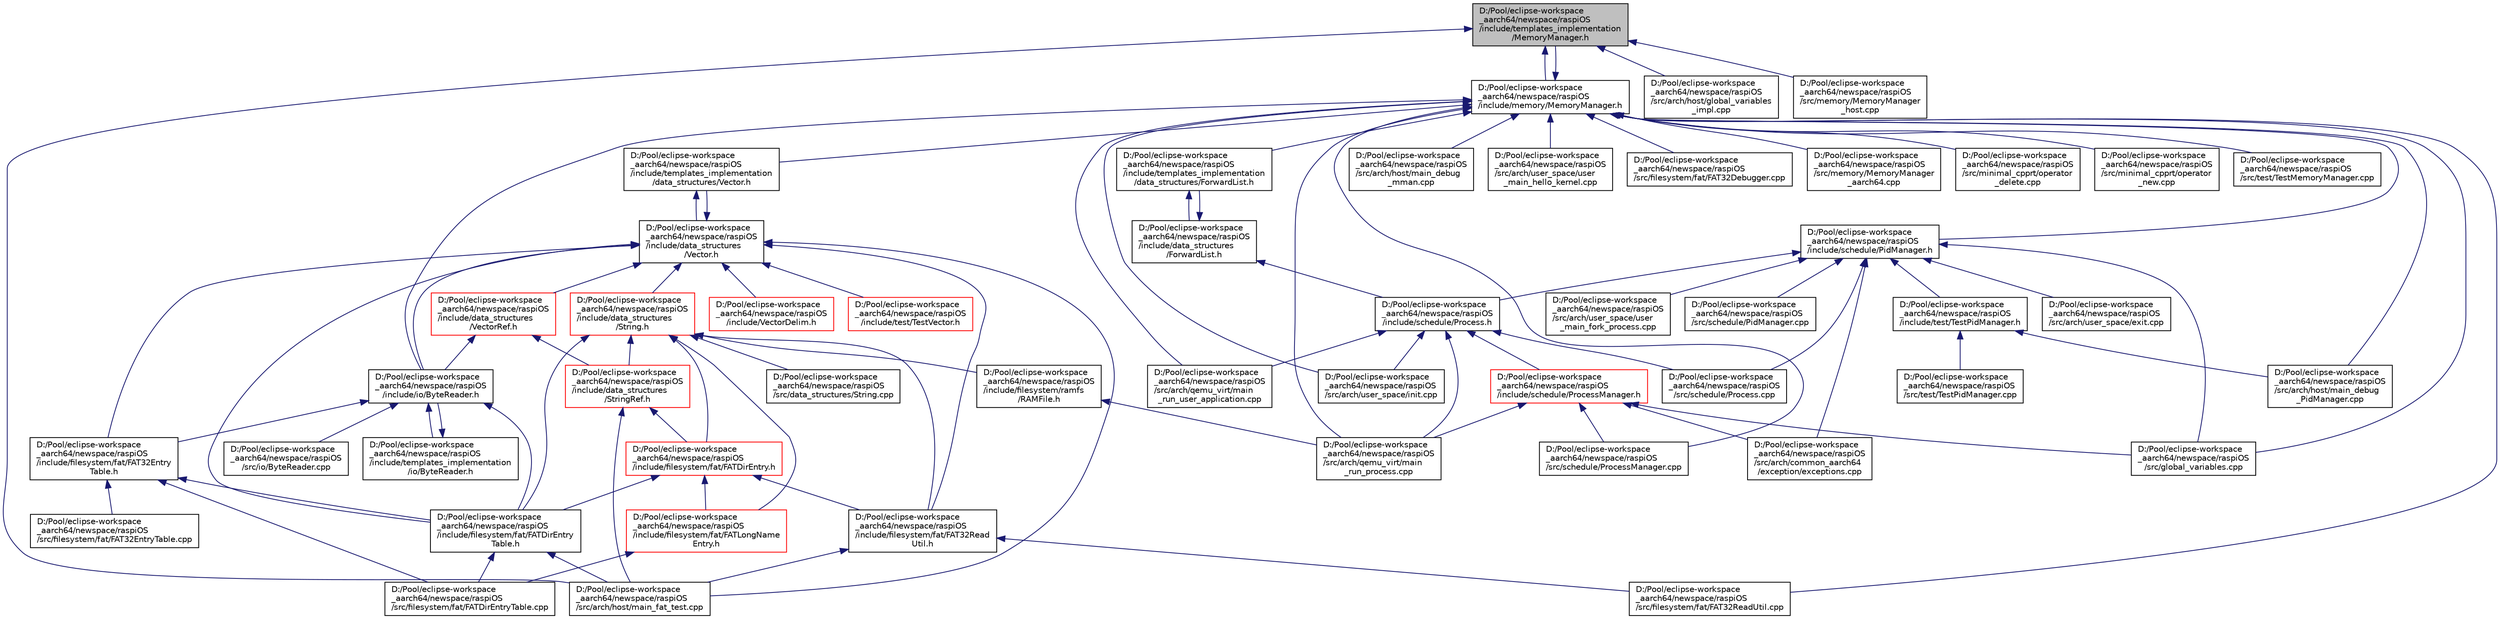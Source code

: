 digraph "D:/Pool/eclipse-workspace_aarch64/newspace/raspiOS/include/templates_implementation/MemoryManager.h"
{
  edge [fontname="Helvetica",fontsize="10",labelfontname="Helvetica",labelfontsize="10"];
  node [fontname="Helvetica",fontsize="10",shape=record];
  Node2239 [label="D:/Pool/eclipse-workspace\l_aarch64/newspace/raspiOS\l/include/templates_implementation\l/MemoryManager.h",height=0.2,width=0.4,color="black", fillcolor="grey75", style="filled", fontcolor="black"];
  Node2239 -> Node2240 [dir="back",color="midnightblue",fontsize="10",style="solid",fontname="Helvetica"];
  Node2240 [label="D:/Pool/eclipse-workspace\l_aarch64/newspace/raspiOS\l/include/memory/MemoryManager.h",height=0.2,width=0.4,color="black", fillcolor="white", style="filled",URL="$d6/d76/memory_2_memory_manager_8h.html"];
  Node2240 -> Node2241 [dir="back",color="midnightblue",fontsize="10",style="solid",fontname="Helvetica"];
  Node2241 [label="D:/Pool/eclipse-workspace\l_aarch64/newspace/raspiOS\l/include/templates_implementation\l/data_structures/ForwardList.h",height=0.2,width=0.4,color="black", fillcolor="white", style="filled",URL="$d6/d60/templates__implementation_2data__structures_2_forward_list_8h.html"];
  Node2241 -> Node2242 [dir="back",color="midnightblue",fontsize="10",style="solid",fontname="Helvetica"];
  Node2242 [label="D:/Pool/eclipse-workspace\l_aarch64/newspace/raspiOS\l/include/data_structures\l/ForwardList.h",height=0.2,width=0.4,color="black", fillcolor="white", style="filled",URL="$d8/db0/data__structures_2_forward_list_8h.html"];
  Node2242 -> Node2241 [dir="back",color="midnightblue",fontsize="10",style="solid",fontname="Helvetica"];
  Node2242 -> Node2243 [dir="back",color="midnightblue",fontsize="10",style="solid",fontname="Helvetica"];
  Node2243 [label="D:/Pool/eclipse-workspace\l_aarch64/newspace/raspiOS\l/include/schedule/Process.h",height=0.2,width=0.4,color="black", fillcolor="white", style="filled",URL="$dd/d77/_process_8h.html"];
  Node2243 -> Node2244 [dir="back",color="midnightblue",fontsize="10",style="solid",fontname="Helvetica"];
  Node2244 [label="D:/Pool/eclipse-workspace\l_aarch64/newspace/raspiOS\l/include/schedule/ProcessManager.h",height=0.2,width=0.4,color="red", fillcolor="white", style="filled",URL="$dc/dd6/schedule_2_process_manager_8h.html"];
  Node2244 -> Node2246 [dir="back",color="midnightblue",fontsize="10",style="solid",fontname="Helvetica"];
  Node2246 [label="D:/Pool/eclipse-workspace\l_aarch64/newspace/raspiOS\l/src/arch/common_aarch64\l/exception/exceptions.cpp",height=0.2,width=0.4,color="black", fillcolor="white", style="filled",URL="$dd/d12/exceptions_8cpp.html"];
  Node2244 -> Node2247 [dir="back",color="midnightblue",fontsize="10",style="solid",fontname="Helvetica"];
  Node2247 [label="D:/Pool/eclipse-workspace\l_aarch64/newspace/raspiOS\l/src/arch/qemu_virt/main\l_run_process.cpp",height=0.2,width=0.4,color="black", fillcolor="white", style="filled",URL="$d9/d35/main__run__process_8cpp.html"];
  Node2244 -> Node2248 [dir="back",color="midnightblue",fontsize="10",style="solid",fontname="Helvetica"];
  Node2248 [label="D:/Pool/eclipse-workspace\l_aarch64/newspace/raspiOS\l/src/global_variables.cpp",height=0.2,width=0.4,color="black", fillcolor="white", style="filled",URL="$d9/d90/global__variables_8cpp.html"];
  Node2244 -> Node2249 [dir="back",color="midnightblue",fontsize="10",style="solid",fontname="Helvetica"];
  Node2249 [label="D:/Pool/eclipse-workspace\l_aarch64/newspace/raspiOS\l/src/schedule/ProcessManager.cpp",height=0.2,width=0.4,color="black", fillcolor="white", style="filled",URL="$d8/d3c/_process_manager_8cpp.html"];
  Node2243 -> Node2247 [dir="back",color="midnightblue",fontsize="10",style="solid",fontname="Helvetica"];
  Node2243 -> Node2250 [dir="back",color="midnightblue",fontsize="10",style="solid",fontname="Helvetica"];
  Node2250 [label="D:/Pool/eclipse-workspace\l_aarch64/newspace/raspiOS\l/src/arch/qemu_virt/main\l_run_user_application.cpp",height=0.2,width=0.4,color="black", fillcolor="white", style="filled",URL="$d3/d50/main__run__user__application_8cpp.html"];
  Node2243 -> Node2251 [dir="back",color="midnightblue",fontsize="10",style="solid",fontname="Helvetica"];
  Node2251 [label="D:/Pool/eclipse-workspace\l_aarch64/newspace/raspiOS\l/src/arch/user_space/init.cpp",height=0.2,width=0.4,color="black", fillcolor="white", style="filled",URL="$d0/dc9/init_8cpp.html"];
  Node2243 -> Node2252 [dir="back",color="midnightblue",fontsize="10",style="solid",fontname="Helvetica"];
  Node2252 [label="D:/Pool/eclipse-workspace\l_aarch64/newspace/raspiOS\l/src/schedule/Process.cpp",height=0.2,width=0.4,color="black", fillcolor="white", style="filled",URL="$dd/d2b/_process_8cpp.html"];
  Node2240 -> Node2239 [dir="back",color="midnightblue",fontsize="10",style="solid",fontname="Helvetica"];
  Node2240 -> Node2253 [dir="back",color="midnightblue",fontsize="10",style="solid",fontname="Helvetica"];
  Node2253 [label="D:/Pool/eclipse-workspace\l_aarch64/newspace/raspiOS\l/include/templates_implementation\l/data_structures/Vector.h",height=0.2,width=0.4,color="black", fillcolor="white", style="filled",URL="$d6/d5d/templates__implementation_2data__structures_2_vector_8h.html"];
  Node2253 -> Node2254 [dir="back",color="midnightblue",fontsize="10",style="solid",fontname="Helvetica"];
  Node2254 [label="D:/Pool/eclipse-workspace\l_aarch64/newspace/raspiOS\l/include/data_structures\l/Vector.h",height=0.2,width=0.4,color="black", fillcolor="white", style="filled",URL="$d0/d70/data__structures_2_vector_8h.html"];
  Node2254 -> Node2255 [dir="back",color="midnightblue",fontsize="10",style="solid",fontname="Helvetica"];
  Node2255 [label="D:/Pool/eclipse-workspace\l_aarch64/newspace/raspiOS\l/include/data_structures\l/String.h",height=0.2,width=0.4,color="red", fillcolor="white", style="filled",URL="$db/db5/_string_8h.html"];
  Node2255 -> Node2256 [dir="back",color="midnightblue",fontsize="10",style="solid",fontname="Helvetica"];
  Node2256 [label="D:/Pool/eclipse-workspace\l_aarch64/newspace/raspiOS\l/include/data_structures\l/StringRef.h",height=0.2,width=0.4,color="red", fillcolor="white", style="filled",URL="$da/d55/_string_ref_8h.html"];
  Node2256 -> Node2257 [dir="back",color="midnightblue",fontsize="10",style="solid",fontname="Helvetica"];
  Node2257 [label="D:/Pool/eclipse-workspace\l_aarch64/newspace/raspiOS\l/include/filesystem/fat/FATDirEntry.h",height=0.2,width=0.4,color="red", fillcolor="white", style="filled",URL="$d9/de5/_f_a_t_dir_entry_8h.html"];
  Node2257 -> Node2262 [dir="back",color="midnightblue",fontsize="10",style="solid",fontname="Helvetica"];
  Node2262 [label="D:/Pool/eclipse-workspace\l_aarch64/newspace/raspiOS\l/include/filesystem/fat/FATLongName\lEntry.h",height=0.2,width=0.4,color="red", fillcolor="white", style="filled",URL="$da/d0d/_f_a_t_long_name_entry_8h.html"];
  Node2262 -> Node2264 [dir="back",color="midnightblue",fontsize="10",style="solid",fontname="Helvetica"];
  Node2264 [label="D:/Pool/eclipse-workspace\l_aarch64/newspace/raspiOS\l/src/filesystem/fat/FATDirEntryTable.cpp",height=0.2,width=0.4,color="black", fillcolor="white", style="filled",URL="$d9/de1/_f_a_t_dir_entry_table_8cpp.html"];
  Node2257 -> Node2266 [dir="back",color="midnightblue",fontsize="10",style="solid",fontname="Helvetica"];
  Node2266 [label="D:/Pool/eclipse-workspace\l_aarch64/newspace/raspiOS\l/include/filesystem/fat/FAT32Read\lUtil.h",height=0.2,width=0.4,color="black", fillcolor="white", style="filled",URL="$d6/dbc/_f_a_t32_read_util_8h.html"];
  Node2266 -> Node2259 [dir="back",color="midnightblue",fontsize="10",style="solid",fontname="Helvetica"];
  Node2259 [label="D:/Pool/eclipse-workspace\l_aarch64/newspace/raspiOS\l/src/arch/host/main_fat_test.cpp",height=0.2,width=0.4,color="black", fillcolor="white", style="filled",URL="$d2/d27/main__fat__test_8cpp.html"];
  Node2266 -> Node2261 [dir="back",color="midnightblue",fontsize="10",style="solid",fontname="Helvetica"];
  Node2261 [label="D:/Pool/eclipse-workspace\l_aarch64/newspace/raspiOS\l/src/filesystem/fat/FAT32ReadUtil.cpp",height=0.2,width=0.4,color="black", fillcolor="white", style="filled",URL="$d7/d79/_f_a_t32_read_util_8cpp.html"];
  Node2257 -> Node2267 [dir="back",color="midnightblue",fontsize="10",style="solid",fontname="Helvetica"];
  Node2267 [label="D:/Pool/eclipse-workspace\l_aarch64/newspace/raspiOS\l/include/filesystem/fat/FATDirEntry\lTable.h",height=0.2,width=0.4,color="black", fillcolor="white", style="filled",URL="$de/d48/_f_a_t_dir_entry_table_8h.html"];
  Node2267 -> Node2259 [dir="back",color="midnightblue",fontsize="10",style="solid",fontname="Helvetica"];
  Node2267 -> Node2264 [dir="back",color="midnightblue",fontsize="10",style="solid",fontname="Helvetica"];
  Node2256 -> Node2259 [dir="back",color="midnightblue",fontsize="10",style="solid",fontname="Helvetica"];
  Node2255 -> Node2257 [dir="back",color="midnightblue",fontsize="10",style="solid",fontname="Helvetica"];
  Node2255 -> Node2262 [dir="back",color="midnightblue",fontsize="10",style="solid",fontname="Helvetica"];
  Node2255 -> Node2266 [dir="back",color="midnightblue",fontsize="10",style="solid",fontname="Helvetica"];
  Node2255 -> Node2267 [dir="back",color="midnightblue",fontsize="10",style="solid",fontname="Helvetica"];
  Node2255 -> Node2271 [dir="back",color="midnightblue",fontsize="10",style="solid",fontname="Helvetica"];
  Node2271 [label="D:/Pool/eclipse-workspace\l_aarch64/newspace/raspiOS\l/include/filesystem/ramfs\l/RAMFile.h",height=0.2,width=0.4,color="black", fillcolor="white", style="filled",URL="$d0/de0/_r_a_m_file_8h.html"];
  Node2271 -> Node2247 [dir="back",color="midnightblue",fontsize="10",style="solid",fontname="Helvetica"];
  Node2255 -> Node2272 [dir="back",color="midnightblue",fontsize="10",style="solid",fontname="Helvetica"];
  Node2272 [label="D:/Pool/eclipse-workspace\l_aarch64/newspace/raspiOS\l/src/data_structures/String.cpp",height=0.2,width=0.4,color="black", fillcolor="white", style="filled",URL="$d9/dae/_string_8cpp.html"];
  Node2254 -> Node2253 [dir="back",color="midnightblue",fontsize="10",style="solid",fontname="Helvetica"];
  Node2254 -> Node2273 [dir="back",color="midnightblue",fontsize="10",style="solid",fontname="Helvetica"];
  Node2273 [label="D:/Pool/eclipse-workspace\l_aarch64/newspace/raspiOS\l/include/data_structures\l/VectorRef.h",height=0.2,width=0.4,color="red", fillcolor="white", style="filled",URL="$da/d95/data__structures_2_vector_ref_8h.html"];
  Node2273 -> Node2256 [dir="back",color="midnightblue",fontsize="10",style="solid",fontname="Helvetica"];
  Node2273 -> Node2275 [dir="back",color="midnightblue",fontsize="10",style="solid",fontname="Helvetica"];
  Node2275 [label="D:/Pool/eclipse-workspace\l_aarch64/newspace/raspiOS\l/include/io/ByteReader.h",height=0.2,width=0.4,color="black", fillcolor="white", style="filled",URL="$da/db6/io_2_byte_reader_8h.html"];
  Node2275 -> Node2276 [dir="back",color="midnightblue",fontsize="10",style="solid",fontname="Helvetica"];
  Node2276 [label="D:/Pool/eclipse-workspace\l_aarch64/newspace/raspiOS\l/include/filesystem/fat/FAT32Entry\lTable.h",height=0.2,width=0.4,color="black", fillcolor="white", style="filled",URL="$de/dca/_f_a_t32_entry_table_8h.html"];
  Node2276 -> Node2267 [dir="back",color="midnightblue",fontsize="10",style="solid",fontname="Helvetica"];
  Node2276 -> Node2277 [dir="back",color="midnightblue",fontsize="10",style="solid",fontname="Helvetica"];
  Node2277 [label="D:/Pool/eclipse-workspace\l_aarch64/newspace/raspiOS\l/src/filesystem/fat/FAT32EntryTable.cpp",height=0.2,width=0.4,color="black", fillcolor="white", style="filled",URL="$dc/dde/_f_a_t32_entry_table_8cpp.html"];
  Node2276 -> Node2264 [dir="back",color="midnightblue",fontsize="10",style="solid",fontname="Helvetica"];
  Node2275 -> Node2278 [dir="back",color="midnightblue",fontsize="10",style="solid",fontname="Helvetica"];
  Node2278 [label="D:/Pool/eclipse-workspace\l_aarch64/newspace/raspiOS\l/include/templates_implementation\l/io/ByteReader.h",height=0.2,width=0.4,color="black", fillcolor="white", style="filled",URL="$de/d51/templates__implementation_2io_2_byte_reader_8h.html"];
  Node2278 -> Node2275 [dir="back",color="midnightblue",fontsize="10",style="solid",fontname="Helvetica"];
  Node2275 -> Node2267 [dir="back",color="midnightblue",fontsize="10",style="solid",fontname="Helvetica"];
  Node2275 -> Node2279 [dir="back",color="midnightblue",fontsize="10",style="solid",fontname="Helvetica"];
  Node2279 [label="D:/Pool/eclipse-workspace\l_aarch64/newspace/raspiOS\l/src/io/ByteReader.cpp",height=0.2,width=0.4,color="black", fillcolor="white", style="filled",URL="$d0/db4/_byte_reader_8cpp.html"];
  Node2254 -> Node2276 [dir="back",color="midnightblue",fontsize="10",style="solid",fontname="Helvetica"];
  Node2254 -> Node2275 [dir="back",color="midnightblue",fontsize="10",style="solid",fontname="Helvetica"];
  Node2254 -> Node2266 [dir="back",color="midnightblue",fontsize="10",style="solid",fontname="Helvetica"];
  Node2254 -> Node2267 [dir="back",color="midnightblue",fontsize="10",style="solid",fontname="Helvetica"];
  Node2254 -> Node2280 [dir="back",color="midnightblue",fontsize="10",style="solid",fontname="Helvetica"];
  Node2280 [label="D:/Pool/eclipse-workspace\l_aarch64/newspace/raspiOS\l/include/VectorDelim.h",height=0.2,width=0.4,color="red", fillcolor="white", style="filled",URL="$db/de1/_vector_delim_8h.html"];
  Node2254 -> Node2282 [dir="back",color="midnightblue",fontsize="10",style="solid",fontname="Helvetica"];
  Node2282 [label="D:/Pool/eclipse-workspace\l_aarch64/newspace/raspiOS\l/include/test/TestVector.h",height=0.2,width=0.4,color="red", fillcolor="white", style="filled",URL="$d0/d4a/_test_vector_8h.html"];
  Node2254 -> Node2259 [dir="back",color="midnightblue",fontsize="10",style="solid",fontname="Helvetica"];
  Node2240 -> Node2275 [dir="back",color="midnightblue",fontsize="10",style="solid",fontname="Helvetica"];
  Node2240 -> Node2285 [dir="back",color="midnightblue",fontsize="10",style="solid",fontname="Helvetica"];
  Node2285 [label="D:/Pool/eclipse-workspace\l_aarch64/newspace/raspiOS\l/include/schedule/PidManager.h",height=0.2,width=0.4,color="black", fillcolor="white", style="filled",URL="$d4/d92/_pid_manager_8h.html"];
  Node2285 -> Node2243 [dir="back",color="midnightblue",fontsize="10",style="solid",fontname="Helvetica"];
  Node2285 -> Node2286 [dir="back",color="midnightblue",fontsize="10",style="solid",fontname="Helvetica"];
  Node2286 [label="D:/Pool/eclipse-workspace\l_aarch64/newspace/raspiOS\l/include/test/TestPidManager.h",height=0.2,width=0.4,color="black", fillcolor="white", style="filled",URL="$db/df0/_test_pid_manager_8h.html"];
  Node2286 -> Node2287 [dir="back",color="midnightblue",fontsize="10",style="solid",fontname="Helvetica"];
  Node2287 [label="D:/Pool/eclipse-workspace\l_aarch64/newspace/raspiOS\l/src/arch/host/main_debug\l_PidManager.cpp",height=0.2,width=0.4,color="black", fillcolor="white", style="filled",URL="$d1/d40/main__debug___pid_manager_8cpp.html"];
  Node2286 -> Node2288 [dir="back",color="midnightblue",fontsize="10",style="solid",fontname="Helvetica"];
  Node2288 [label="D:/Pool/eclipse-workspace\l_aarch64/newspace/raspiOS\l/src/test/TestPidManager.cpp",height=0.2,width=0.4,color="black", fillcolor="white", style="filled",URL="$d9/d4f/_test_pid_manager_8cpp.html"];
  Node2285 -> Node2246 [dir="back",color="midnightblue",fontsize="10",style="solid",fontname="Helvetica"];
  Node2285 -> Node2289 [dir="back",color="midnightblue",fontsize="10",style="solid",fontname="Helvetica"];
  Node2289 [label="D:/Pool/eclipse-workspace\l_aarch64/newspace/raspiOS\l/src/arch/user_space/exit.cpp",height=0.2,width=0.4,color="black", fillcolor="white", style="filled",URL="$d8/d96/exit_8cpp.html"];
  Node2285 -> Node2290 [dir="back",color="midnightblue",fontsize="10",style="solid",fontname="Helvetica"];
  Node2290 [label="D:/Pool/eclipse-workspace\l_aarch64/newspace/raspiOS\l/src/arch/user_space/user\l_main_fork_process.cpp",height=0.2,width=0.4,color="black", fillcolor="white", style="filled",URL="$d0/ddd/user__main__fork__process_8cpp.html"];
  Node2285 -> Node2248 [dir="back",color="midnightblue",fontsize="10",style="solid",fontname="Helvetica"];
  Node2285 -> Node2291 [dir="back",color="midnightblue",fontsize="10",style="solid",fontname="Helvetica"];
  Node2291 [label="D:/Pool/eclipse-workspace\l_aarch64/newspace/raspiOS\l/src/schedule/PidManager.cpp",height=0.2,width=0.4,color="black", fillcolor="white", style="filled",URL="$dd/d33/_pid_manager_8cpp.html"];
  Node2285 -> Node2252 [dir="back",color="midnightblue",fontsize="10",style="solid",fontname="Helvetica"];
  Node2240 -> Node2292 [dir="back",color="midnightblue",fontsize="10",style="solid",fontname="Helvetica"];
  Node2292 [label="D:/Pool/eclipse-workspace\l_aarch64/newspace/raspiOS\l/src/arch/host/main_debug\l_mman.cpp",height=0.2,width=0.4,color="black", fillcolor="white", style="filled",URL="$d2/d6d/main__debug__mman_8cpp.html"];
  Node2240 -> Node2287 [dir="back",color="midnightblue",fontsize="10",style="solid",fontname="Helvetica"];
  Node2240 -> Node2247 [dir="back",color="midnightblue",fontsize="10",style="solid",fontname="Helvetica"];
  Node2240 -> Node2250 [dir="back",color="midnightblue",fontsize="10",style="solid",fontname="Helvetica"];
  Node2240 -> Node2251 [dir="back",color="midnightblue",fontsize="10",style="solid",fontname="Helvetica"];
  Node2240 -> Node2293 [dir="back",color="midnightblue",fontsize="10",style="solid",fontname="Helvetica"];
  Node2293 [label="D:/Pool/eclipse-workspace\l_aarch64/newspace/raspiOS\l/src/arch/user_space/user\l_main_hello_kernel.cpp",height=0.2,width=0.4,color="black", fillcolor="white", style="filled",URL="$db/db2/user__main__hello__kernel_8cpp.html"];
  Node2240 -> Node2260 [dir="back",color="midnightblue",fontsize="10",style="solid",fontname="Helvetica"];
  Node2260 [label="D:/Pool/eclipse-workspace\l_aarch64/newspace/raspiOS\l/src/filesystem/fat/FAT32Debugger.cpp",height=0.2,width=0.4,color="black", fillcolor="white", style="filled",URL="$d7/de4/_f_a_t32_debugger_8cpp.html"];
  Node2240 -> Node2261 [dir="back",color="midnightblue",fontsize="10",style="solid",fontname="Helvetica"];
  Node2240 -> Node2248 [dir="back",color="midnightblue",fontsize="10",style="solid",fontname="Helvetica"];
  Node2240 -> Node2294 [dir="back",color="midnightblue",fontsize="10",style="solid",fontname="Helvetica"];
  Node2294 [label="D:/Pool/eclipse-workspace\l_aarch64/newspace/raspiOS\l/src/memory/MemoryManager\l_aarch64.cpp",height=0.2,width=0.4,color="black", fillcolor="white", style="filled",URL="$d7/dec/_memory_manager__aarch64_8cpp.html"];
  Node2240 -> Node2295 [dir="back",color="midnightblue",fontsize="10",style="solid",fontname="Helvetica"];
  Node2295 [label="D:/Pool/eclipse-workspace\l_aarch64/newspace/raspiOS\l/src/minimal_cpprt/operator\l_delete.cpp",height=0.2,width=0.4,color="black", fillcolor="white", style="filled",URL="$d1/d60/operator__delete_8cpp.html"];
  Node2240 -> Node2296 [dir="back",color="midnightblue",fontsize="10",style="solid",fontname="Helvetica"];
  Node2296 [label="D:/Pool/eclipse-workspace\l_aarch64/newspace/raspiOS\l/src/minimal_cpprt/operator\l_new.cpp",height=0.2,width=0.4,color="black", fillcolor="white", style="filled",URL="$d9/d6d/operator__new_8cpp.html"];
  Node2240 -> Node2249 [dir="back",color="midnightblue",fontsize="10",style="solid",fontname="Helvetica"];
  Node2240 -> Node2297 [dir="back",color="midnightblue",fontsize="10",style="solid",fontname="Helvetica"];
  Node2297 [label="D:/Pool/eclipse-workspace\l_aarch64/newspace/raspiOS\l/src/test/TestMemoryManager.cpp",height=0.2,width=0.4,color="black", fillcolor="white", style="filled",URL="$d8/dfd/_test_memory_manager_8cpp.html"];
  Node2239 -> Node2298 [dir="back",color="midnightblue",fontsize="10",style="solid",fontname="Helvetica"];
  Node2298 [label="D:/Pool/eclipse-workspace\l_aarch64/newspace/raspiOS\l/src/arch/host/global_variables\l_impl.cpp",height=0.2,width=0.4,color="black", fillcolor="white", style="filled",URL="$d9/dcc/global__variables__impl_8cpp.html"];
  Node2239 -> Node2259 [dir="back",color="midnightblue",fontsize="10",style="solid",fontname="Helvetica"];
  Node2239 -> Node2299 [dir="back",color="midnightblue",fontsize="10",style="solid",fontname="Helvetica"];
  Node2299 [label="D:/Pool/eclipse-workspace\l_aarch64/newspace/raspiOS\l/src/memory/MemoryManager\l_host.cpp",height=0.2,width=0.4,color="black", fillcolor="white", style="filled",URL="$d5/d01/_memory_manager__host_8cpp.html"];
}
